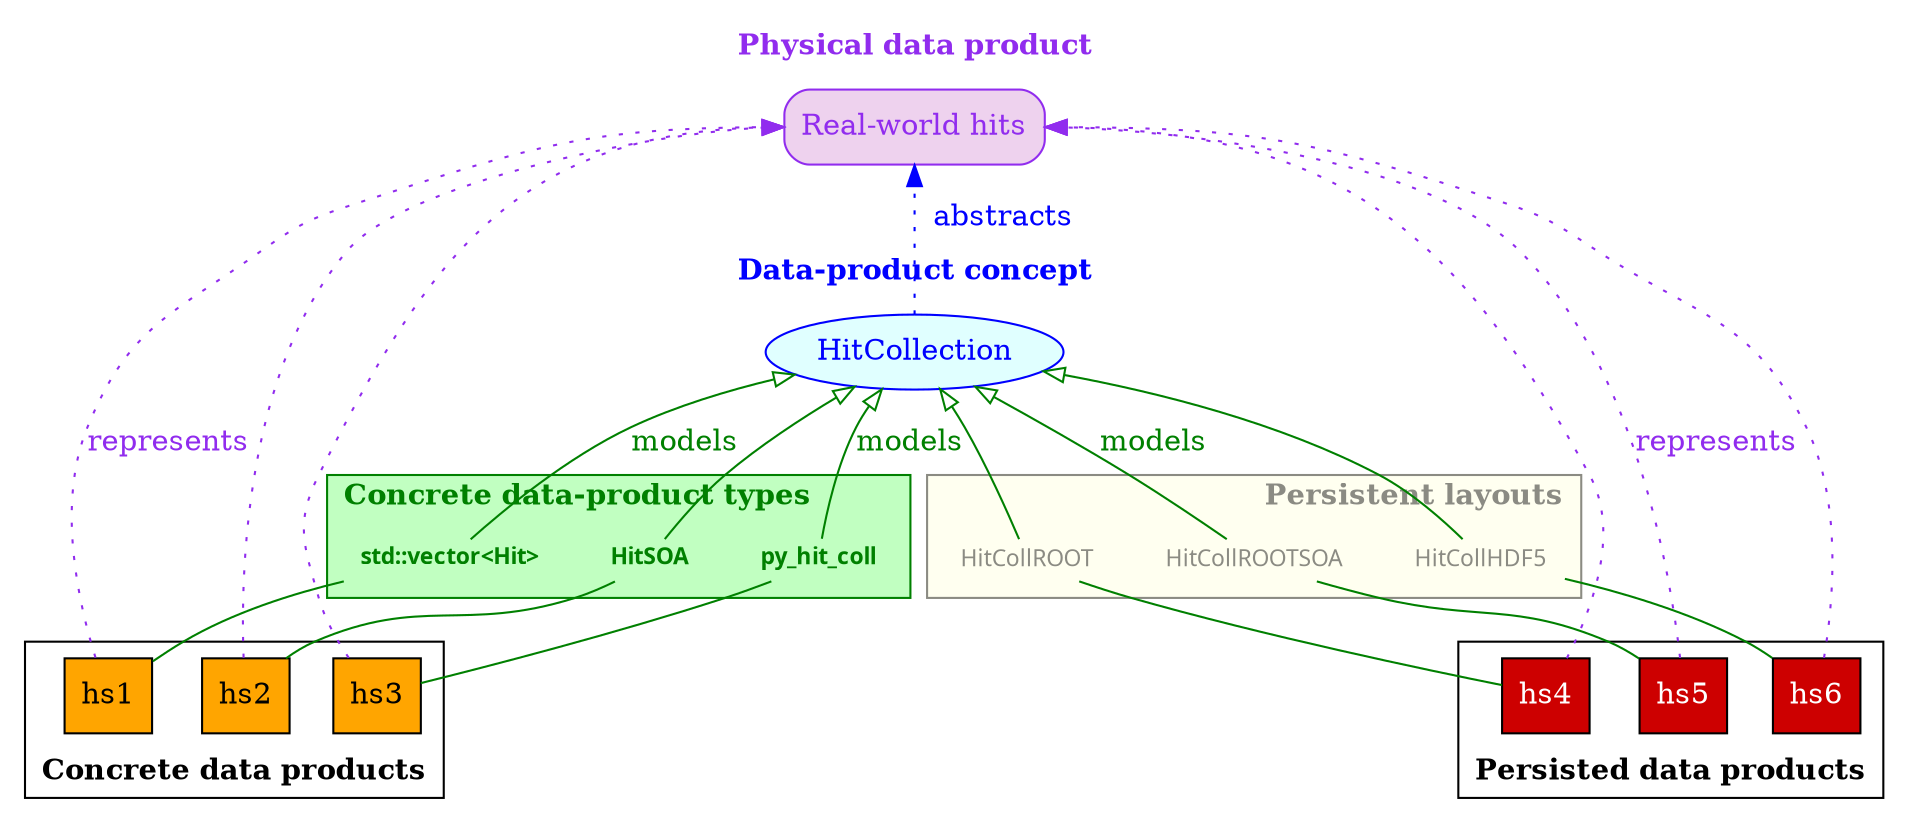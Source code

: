 digraph {
  node [shape="box" style="filled,rounded"]
  rankdir=BT

  subgraph cluster_physical {
    label=<<b>Physical data product</b>>
    labelloc="b"
    color="none"
    fontcolor="purple2"
    real_world_hits [label=<Real-world hits>, fillcolor="thistle2", color="purple2", fontcolor="purple2"]
  }

  subgraph cluster_concept {
    labelloc="b"
    fontcolor="blue"
    color="none"
    label=<<b>Data-product concept</b>>
    hits [label="HitCollection", shape="ellipse", fillcolor="lightcyan", fontcolor="blue", color="blue"]
  }

  hits -> real_world_hits [style="dotted", label="  abstracts", color="blue", fontcolor="blue"]

  subgraph cluster_concrete {
    labelloc="b"
    labeljust="l"
    label=<<b>Concrete data-product types</b>>
    color="webgreen"
    fontcolor="webgreen"
    style="filled"
    fillcolor="darkseagreen1";
    node[shape="plaintext",
         style="solid",
         peripheries=0,
         width=0.01,
         height=0.02,
         fontname="Monaco",
         fontsize=11,
         fontcolor="webgreen"]

    std_vector [label=<<b>std::vector&lt;Hit&gt;</b>>]
    hit_coll [label=<<b>HitSOA</b>>]
    py_hit_coll [label=<<b>py_hit_coll</b>>]
  }

  subgraph cluster_persistent {
    labelloc="b"
    labeljust="r"
    label=<<b>Persistent layouts</b>>
    color="ivory4"
    fontcolor="ivory4"
    style="filled"
    fillcolor="ivory1"
    node[shape="plaintext",
         style="solid",
         peripheries=0,
         width=0.01,
         height=0.02,
         fontname="Monaco",
         fontsize=11,
         fontcolor="ivory4"]
    HitCollROOT
    HitCollROOTSOA
    HitCollHDF5
  }

  subgraph cluster_concrete_objects {
    labeljust="l"
    label=<<b>Concrete data products</b>>
    color=black
    node [style="box", width=0.1, style="filled", fillcolor="orange"]

    hs1; hs2; hs3;
  }

  subgraph cluster_persistent_objects {
    labeljust="l"
    label=<<b>Persisted data products</b>>
    node [style="box", width=0.1, style="filled", fontcolor="white", fillcolor="red3"]
    hs4; hs6; hs5;
  }


  edge [style="dotted", arrowhead="normal", color="purple2", fontcolor="purple2"]
  hs1 -> real_world_hits:w [label="represents"];
  hs2 -> real_world_hits:w;
  hs3 -> real_world_hits:w;
  hs4 -> real_world_hits:e;
  hs5 -> real_world_hits:e [label="represents"];
  hs6 -> real_world_hits:e;

  edge [style="solid", arrowhead="empty", color="webgreen", fontcolor="webgreen"]
  std_vector -> hits [label="models"];
  hit_coll -> hits;
  py_hit_coll -> hits [label="models"];
  HitCollROOT -> hits;
  HitCollROOTSOA -> hits [label="models"];
  HitCollHDF5 -> hits;

  edge [arrowhead="none", color="webgreen"]
  hs1 -> std_vector
  hs2 -> hit_coll
  hs3 -> py_hit_coll;
  hs4 -> HitCollROOT;
  hs5 -> HitCollROOTSOA;
  hs6 -> HitCollHDF5;
}
